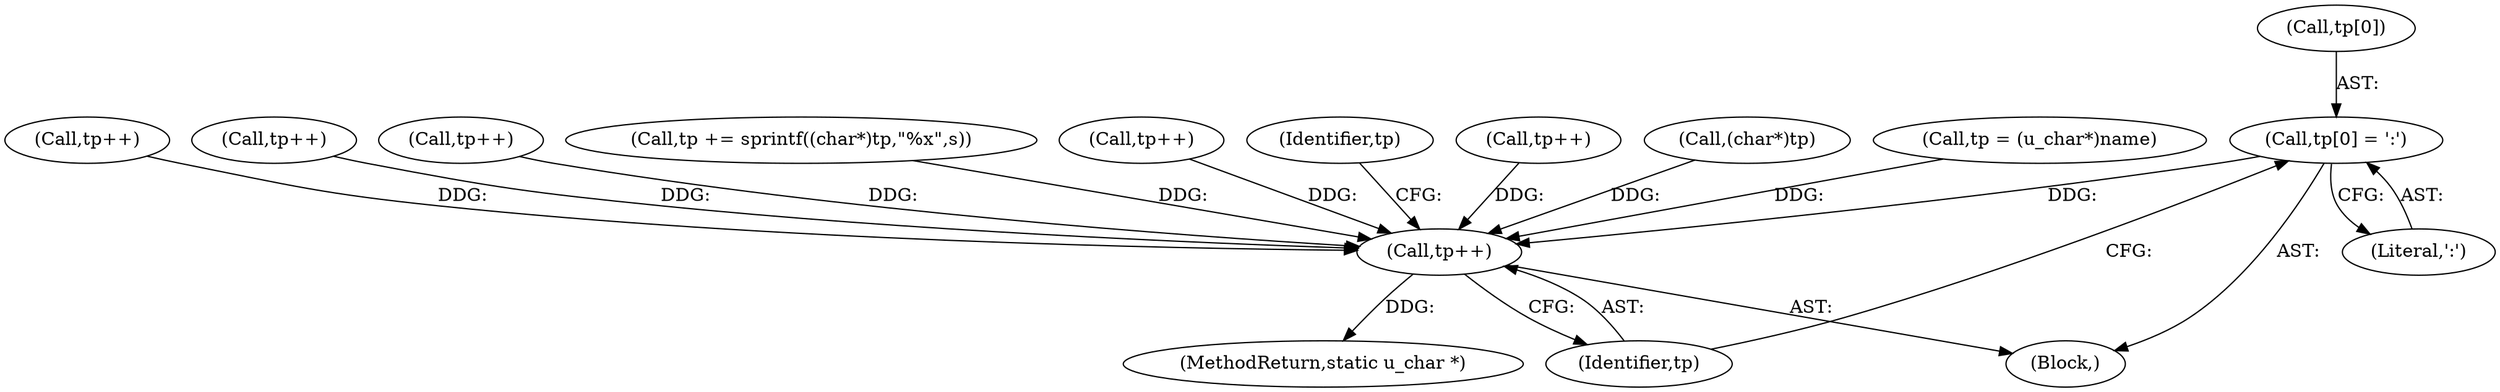 digraph "0_php-src_2fefae47716d501aec41c1102f3fd4531f070b05_0@array" {
"1000964" [label="(Call,tp[0] = ':')"];
"1000969" [label="(Call,tp++)"];
"1000963" [label="(Block,)"];
"1000973" [label="(Identifier,tp)"];
"1000851" [label="(Call,tp++)"];
"1000825" [label="(Call,(char*)tp)"];
"1000965" [label="(Call,tp[0])"];
"1000970" [label="(Identifier,tp)"];
"1000969" [label="(Call,tp++)"];
"1000968" [label="(Literal,':')"];
"1000770" [label="(Call,tp = (u_char*)name)"];
"1000791" [label="(Call,tp++)"];
"1000938" [label="(Call,tp++)"];
"1000957" [label="(Call,tp++)"];
"1000913" [label="(Call,tp += sprintf((char*)tp,\"%x\",s))"];
"1000964" [label="(Call,tp[0] = ':')"];
"1000870" [label="(Call,tp++)"];
"1001218" [label="(MethodReturn,static u_char *)"];
"1000964" -> "1000963"  [label="AST: "];
"1000964" -> "1000968"  [label="CFG: "];
"1000965" -> "1000964"  [label="AST: "];
"1000968" -> "1000964"  [label="AST: "];
"1000970" -> "1000964"  [label="CFG: "];
"1000964" -> "1000969"  [label="DDG: "];
"1000969" -> "1000963"  [label="AST: "];
"1000969" -> "1000970"  [label="CFG: "];
"1000970" -> "1000969"  [label="AST: "];
"1000973" -> "1000969"  [label="CFG: "];
"1000969" -> "1001218"  [label="DDG: "];
"1000791" -> "1000969"  [label="DDG: "];
"1000938" -> "1000969"  [label="DDG: "];
"1000825" -> "1000969"  [label="DDG: "];
"1000870" -> "1000969"  [label="DDG: "];
"1000851" -> "1000969"  [label="DDG: "];
"1000957" -> "1000969"  [label="DDG: "];
"1000913" -> "1000969"  [label="DDG: "];
"1000770" -> "1000969"  [label="DDG: "];
}
